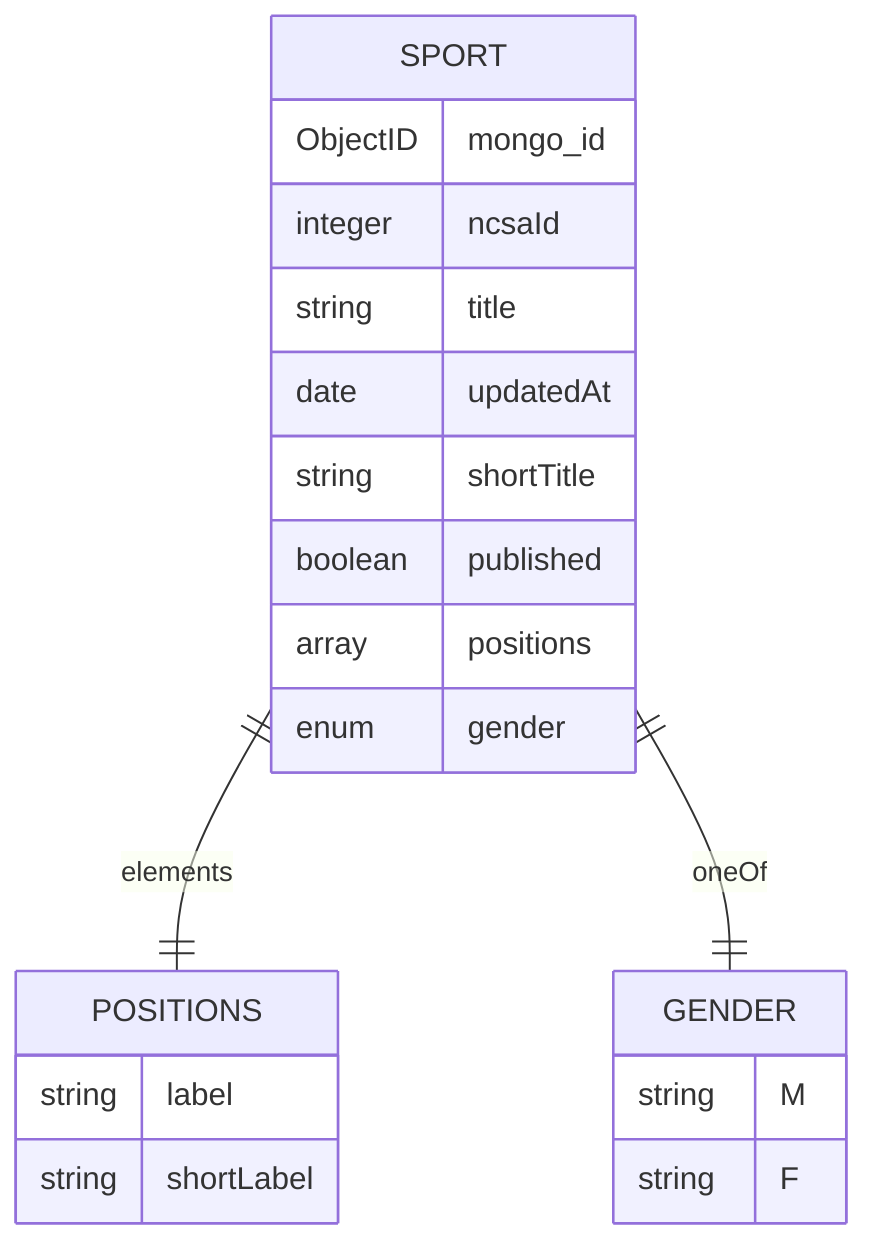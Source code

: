 erDiagram
  SPORT ||--|| POSITIONS : elements
  SPORT ||--|| GENDER : oneOf
  SPORT {
    ObjectID mongo_id
    integer ncsaId
    string title
    date updatedAt
    string shortTitle
    boolean published
    array positions
    enum gender
    }
  POSITIONS {
    string label
    string shortLabel
  }
  GENDER {
    string M
    string F
  }